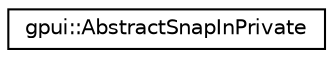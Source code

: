 digraph "Graphical Class Hierarchy"
{
 // LATEX_PDF_SIZE
  edge [fontname="Helvetica",fontsize="10",labelfontname="Helvetica",labelfontsize="10"];
  node [fontname="Helvetica",fontsize="10",shape=record];
  rankdir="LR";
  Node0 [label="gpui::AbstractSnapInPrivate",height=0.2,width=0.4,color="black", fillcolor="white", style="filled",URL="$classgpui_1_1_abstract_snap_in_private.html",tooltip=" "];
}
